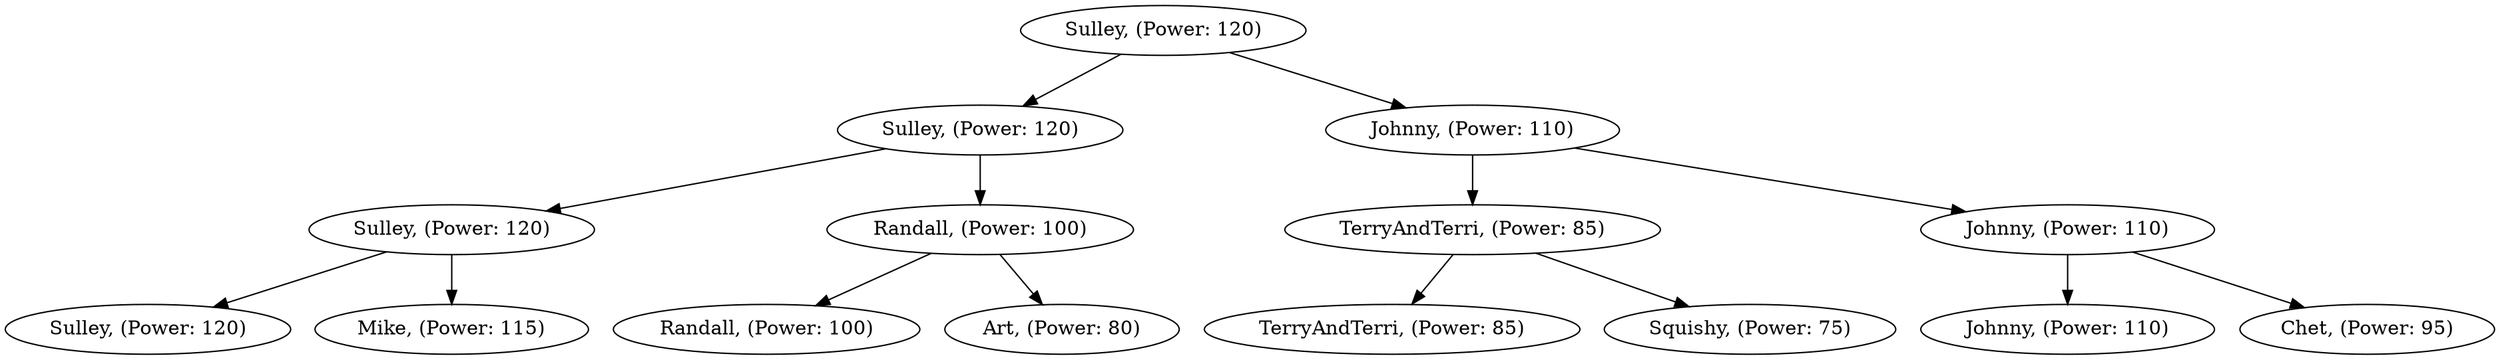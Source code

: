 digraph TournamentTree {
    node0 [label="Sulley, (Power: 120)"];
    node1 [label="Sulley, (Power: 120)"];
    node2 [label="Sulley, (Power: 120)"];
    node3 [label="Sulley, (Power: 120)"];
    node2 -> node3;
    node4 [label="Mike, (Power: 115)"];
    node2 -> node4;
    node1 -> node2;
    node5 [label="Randall, (Power: 100)"];
    node6 [label="Randall, (Power: 100)"];
    node5 -> node6;
    node7 [label="Art, (Power: 80)"];
    node5 -> node7;
    node1 -> node5;
    node0 -> node1;
    node8 [label="Johnny, (Power: 110)"];
    node9 [label="TerryAndTerri, (Power: 85)"];
    node10 [label="TerryAndTerri, (Power: 85)"];
    node9 -> node10;
    node11 [label="Squishy, (Power: 75)"];
    node9 -> node11;
    node8 -> node9;
    node12 [label="Johnny, (Power: 110)"];
    node13 [label="Johnny, (Power: 110)"];
    node12 -> node13;
    node14 [label="Chet, (Power: 95)"];
    node12 -> node14;
    node8 -> node12;
    node0 -> node8;
}
